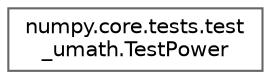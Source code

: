 digraph "Graphical Class Hierarchy"
{
 // LATEX_PDF_SIZE
  bgcolor="transparent";
  edge [fontname=Helvetica,fontsize=10,labelfontname=Helvetica,labelfontsize=10];
  node [fontname=Helvetica,fontsize=10,shape=box,height=0.2,width=0.4];
  rankdir="LR";
  Node0 [id="Node000000",label="numpy.core.tests.test\l_umath.TestPower",height=0.2,width=0.4,color="grey40", fillcolor="white", style="filled",URL="$dd/dbb/classnumpy_1_1core_1_1tests_1_1test__umath_1_1TestPower.html",tooltip=" "];
}
